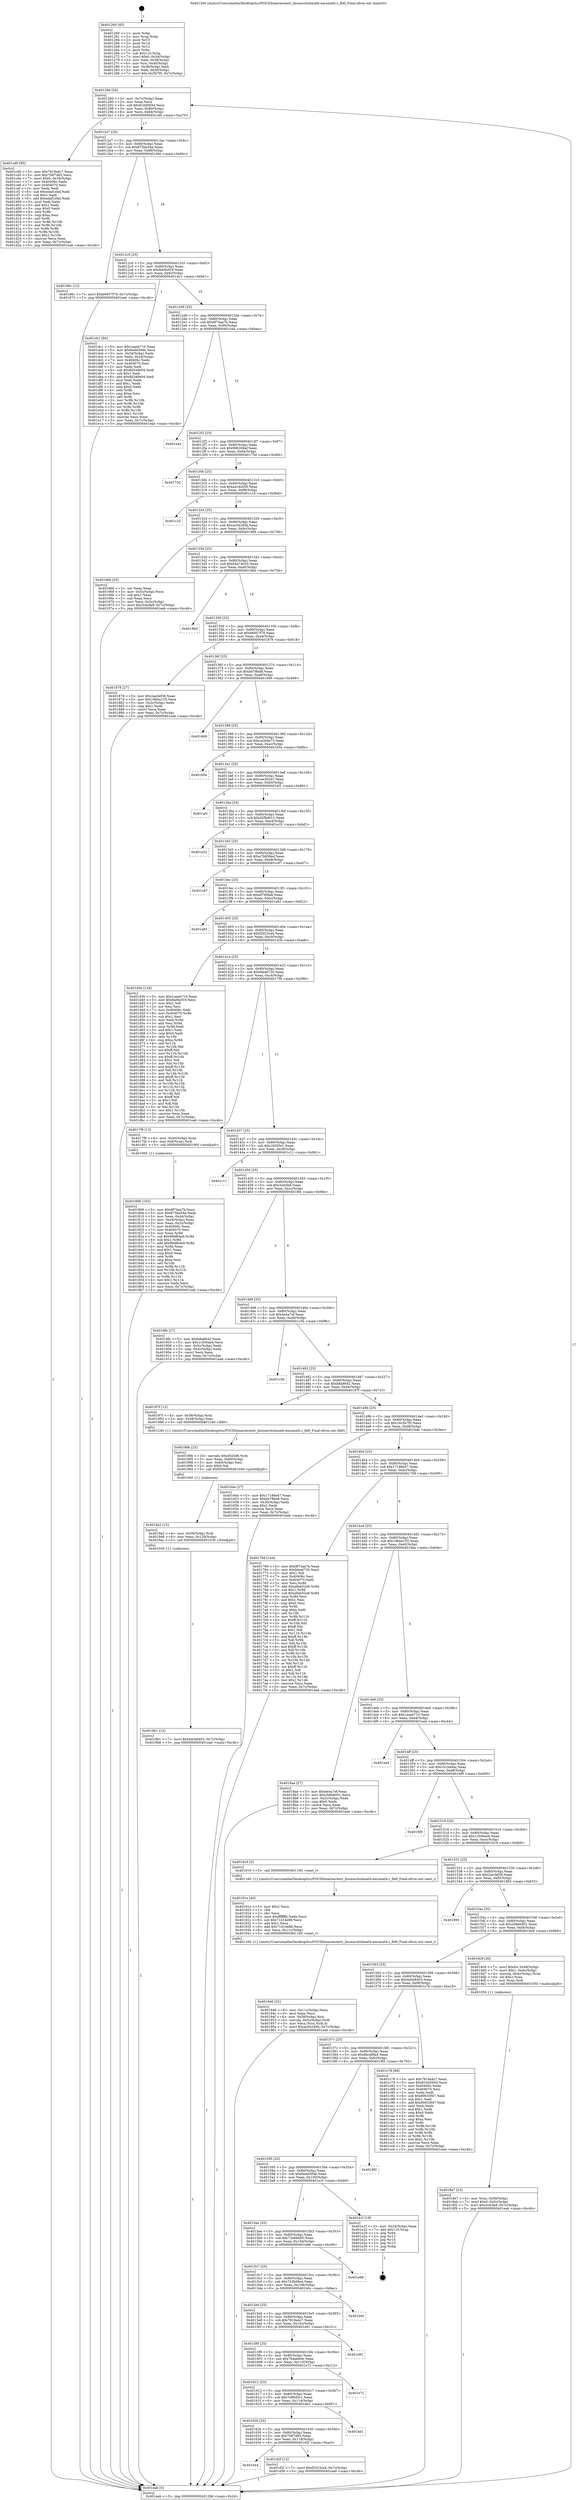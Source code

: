 digraph "0x401260" {
  label = "0x401260 (/mnt/c/Users/mathe/Desktop/tcc/POCII/binaries/extr_linuxarchshmath-emumath.c_fld0_Final-ollvm.out::main(0))"
  labelloc = "t"
  node[shape=record]

  Entry [label="",width=0.3,height=0.3,shape=circle,fillcolor=black,style=filled]
  "0x40128d" [label="{
     0x40128d [26]\l
     | [instrs]\l
     &nbsp;&nbsp;0x40128d \<+3\>: mov -0x7c(%rbp),%eax\l
     &nbsp;&nbsp;0x401290 \<+2\>: mov %eax,%ecx\l
     &nbsp;&nbsp;0x401292 \<+6\>: sub $0x816d565d,%ecx\l
     &nbsp;&nbsp;0x401298 \<+3\>: mov %eax,-0x80(%rbp)\l
     &nbsp;&nbsp;0x40129b \<+6\>: mov %ecx,-0x84(%rbp)\l
     &nbsp;&nbsp;0x4012a1 \<+6\>: je 0000000000401cd0 \<main+0xa70\>\l
  }"]
  "0x401cd0" [label="{
     0x401cd0 [95]\l
     | [instrs]\l
     &nbsp;&nbsp;0x401cd0 \<+5\>: mov $0x7819a4c7,%eax\l
     &nbsp;&nbsp;0x401cd5 \<+5\>: mov $0x7f4f7d83,%ecx\l
     &nbsp;&nbsp;0x401cda \<+7\>: movl $0x0,-0x34(%rbp)\l
     &nbsp;&nbsp;0x401ce1 \<+7\>: mov 0x40406c,%edx\l
     &nbsp;&nbsp;0x401ce8 \<+7\>: mov 0x404070,%esi\l
     &nbsp;&nbsp;0x401cef \<+2\>: mov %edx,%edi\l
     &nbsp;&nbsp;0x401cf1 \<+6\>: sub $0xedaf1d4d,%edi\l
     &nbsp;&nbsp;0x401cf7 \<+3\>: sub $0x1,%edi\l
     &nbsp;&nbsp;0x401cfa \<+6\>: add $0xedaf1d4d,%edi\l
     &nbsp;&nbsp;0x401d00 \<+3\>: imul %edi,%edx\l
     &nbsp;&nbsp;0x401d03 \<+3\>: and $0x1,%edx\l
     &nbsp;&nbsp;0x401d06 \<+3\>: cmp $0x0,%edx\l
     &nbsp;&nbsp;0x401d09 \<+4\>: sete %r8b\l
     &nbsp;&nbsp;0x401d0d \<+3\>: cmp $0xa,%esi\l
     &nbsp;&nbsp;0x401d10 \<+4\>: setl %r9b\l
     &nbsp;&nbsp;0x401d14 \<+3\>: mov %r8b,%r10b\l
     &nbsp;&nbsp;0x401d17 \<+3\>: and %r9b,%r10b\l
     &nbsp;&nbsp;0x401d1a \<+3\>: xor %r9b,%r8b\l
     &nbsp;&nbsp;0x401d1d \<+3\>: or %r8b,%r10b\l
     &nbsp;&nbsp;0x401d20 \<+4\>: test $0x1,%r10b\l
     &nbsp;&nbsp;0x401d24 \<+3\>: cmovne %ecx,%eax\l
     &nbsp;&nbsp;0x401d27 \<+3\>: mov %eax,-0x7c(%rbp)\l
     &nbsp;&nbsp;0x401d2a \<+5\>: jmp 0000000000401eab \<main+0xc4b\>\l
  }"]
  "0x4012a7" [label="{
     0x4012a7 [25]\l
     | [instrs]\l
     &nbsp;&nbsp;0x4012a7 \<+5\>: jmp 00000000004012ac \<main+0x4c\>\l
     &nbsp;&nbsp;0x4012ac \<+3\>: mov -0x80(%rbp),%eax\l
     &nbsp;&nbsp;0x4012af \<+5\>: sub $0x875be54a,%eax\l
     &nbsp;&nbsp;0x4012b4 \<+6\>: mov %eax,-0x88(%rbp)\l
     &nbsp;&nbsp;0x4012ba \<+6\>: je 000000000040186c \<main+0x60c\>\l
  }"]
  Exit [label="",width=0.3,height=0.3,shape=circle,fillcolor=black,style=filled,peripheries=2]
  "0x40186c" [label="{
     0x40186c [12]\l
     | [instrs]\l
     &nbsp;&nbsp;0x40186c \<+7\>: movl $0xb6957f79,-0x7c(%rbp)\l
     &nbsp;&nbsp;0x401873 \<+5\>: jmp 0000000000401eab \<main+0xc4b\>\l
  }"]
  "0x4012c0" [label="{
     0x4012c0 [25]\l
     | [instrs]\l
     &nbsp;&nbsp;0x4012c0 \<+5\>: jmp 00000000004012c5 \<main+0x65\>\l
     &nbsp;&nbsp;0x4012c5 \<+3\>: mov -0x80(%rbp),%eax\l
     &nbsp;&nbsp;0x4012c8 \<+5\>: sub $0x8a0bcf19,%eax\l
     &nbsp;&nbsp;0x4012cd \<+6\>: mov %eax,-0x8c(%rbp)\l
     &nbsp;&nbsp;0x4012d3 \<+6\>: je 0000000000401dc1 \<main+0xb61\>\l
  }"]
  "0x401644" [label="{
     0x401644\l
  }", style=dashed]
  "0x401dc1" [label="{
     0x401dc1 [94]\l
     | [instrs]\l
     &nbsp;&nbsp;0x401dc1 \<+5\>: mov $0x1aaeb710,%eax\l
     &nbsp;&nbsp;0x401dc6 \<+5\>: mov $0x6edd394b,%ecx\l
     &nbsp;&nbsp;0x401dcb \<+3\>: mov -0x34(%rbp),%edx\l
     &nbsp;&nbsp;0x401dce \<+3\>: mov %edx,-0x24(%rbp)\l
     &nbsp;&nbsp;0x401dd1 \<+7\>: mov 0x40406c,%edx\l
     &nbsp;&nbsp;0x401dd8 \<+7\>: mov 0x404070,%esi\l
     &nbsp;&nbsp;0x401ddf \<+2\>: mov %edx,%edi\l
     &nbsp;&nbsp;0x401de1 \<+6\>: sub $0x8d349e04,%edi\l
     &nbsp;&nbsp;0x401de7 \<+3\>: sub $0x1,%edi\l
     &nbsp;&nbsp;0x401dea \<+6\>: add $0x8d349e04,%edi\l
     &nbsp;&nbsp;0x401df0 \<+3\>: imul %edi,%edx\l
     &nbsp;&nbsp;0x401df3 \<+3\>: and $0x1,%edx\l
     &nbsp;&nbsp;0x401df6 \<+3\>: cmp $0x0,%edx\l
     &nbsp;&nbsp;0x401df9 \<+4\>: sete %r8b\l
     &nbsp;&nbsp;0x401dfd \<+3\>: cmp $0xa,%esi\l
     &nbsp;&nbsp;0x401e00 \<+4\>: setl %r9b\l
     &nbsp;&nbsp;0x401e04 \<+3\>: mov %r8b,%r10b\l
     &nbsp;&nbsp;0x401e07 \<+3\>: and %r9b,%r10b\l
     &nbsp;&nbsp;0x401e0a \<+3\>: xor %r9b,%r8b\l
     &nbsp;&nbsp;0x401e0d \<+3\>: or %r8b,%r10b\l
     &nbsp;&nbsp;0x401e10 \<+4\>: test $0x1,%r10b\l
     &nbsp;&nbsp;0x401e14 \<+3\>: cmovne %ecx,%eax\l
     &nbsp;&nbsp;0x401e17 \<+3\>: mov %eax,-0x7c(%rbp)\l
     &nbsp;&nbsp;0x401e1a \<+5\>: jmp 0000000000401eab \<main+0xc4b\>\l
  }"]
  "0x4012d9" [label="{
     0x4012d9 [25]\l
     | [instrs]\l
     &nbsp;&nbsp;0x4012d9 \<+5\>: jmp 00000000004012de \<main+0x7e\>\l
     &nbsp;&nbsp;0x4012de \<+3\>: mov -0x80(%rbp),%eax\l
     &nbsp;&nbsp;0x4012e1 \<+5\>: sub $0x8f74aa7b,%eax\l
     &nbsp;&nbsp;0x4012e6 \<+6\>: mov %eax,-0x90(%rbp)\l
     &nbsp;&nbsp;0x4012ec \<+6\>: je 0000000000401e4a \<main+0xbea\>\l
  }"]
  "0x401d2f" [label="{
     0x401d2f [12]\l
     | [instrs]\l
     &nbsp;&nbsp;0x401d2f \<+7\>: movl $0xf2023ca4,-0x7c(%rbp)\l
     &nbsp;&nbsp;0x401d36 \<+5\>: jmp 0000000000401eab \<main+0xc4b\>\l
  }"]
  "0x401e4a" [label="{
     0x401e4a\l
  }", style=dashed]
  "0x4012f2" [label="{
     0x4012f2 [25]\l
     | [instrs]\l
     &nbsp;&nbsp;0x4012f2 \<+5\>: jmp 00000000004012f7 \<main+0x97\>\l
     &nbsp;&nbsp;0x4012f7 \<+3\>: mov -0x80(%rbp),%eax\l
     &nbsp;&nbsp;0x4012fa \<+5\>: sub $0x996268af,%eax\l
     &nbsp;&nbsp;0x4012ff \<+6\>: mov %eax,-0x94(%rbp)\l
     &nbsp;&nbsp;0x401305 \<+6\>: je 000000000040175d \<main+0x4fd\>\l
  }"]
  "0x40162b" [label="{
     0x40162b [25]\l
     | [instrs]\l
     &nbsp;&nbsp;0x40162b \<+5\>: jmp 0000000000401630 \<main+0x3d0\>\l
     &nbsp;&nbsp;0x401630 \<+3\>: mov -0x80(%rbp),%eax\l
     &nbsp;&nbsp;0x401633 \<+5\>: sub $0x7f4f7d83,%eax\l
     &nbsp;&nbsp;0x401638 \<+6\>: mov %eax,-0x118(%rbp)\l
     &nbsp;&nbsp;0x40163e \<+6\>: je 0000000000401d2f \<main+0xacf\>\l
  }"]
  "0x40175d" [label="{
     0x40175d\l
  }", style=dashed]
  "0x40130b" [label="{
     0x40130b [25]\l
     | [instrs]\l
     &nbsp;&nbsp;0x40130b \<+5\>: jmp 0000000000401310 \<main+0xb0\>\l
     &nbsp;&nbsp;0x401310 \<+3\>: mov -0x80(%rbp),%eax\l
     &nbsp;&nbsp;0x401313 \<+5\>: sub $0xa2c4cb58,%eax\l
     &nbsp;&nbsp;0x401318 \<+6\>: mov %eax,-0x98(%rbp)\l
     &nbsp;&nbsp;0x40131e \<+6\>: je 0000000000401c1d \<main+0x9bd\>\l
  }"]
  "0x401bb1" [label="{
     0x401bb1\l
  }", style=dashed]
  "0x401c1d" [label="{
     0x401c1d\l
  }", style=dashed]
  "0x401324" [label="{
     0x401324 [25]\l
     | [instrs]\l
     &nbsp;&nbsp;0x401324 \<+5\>: jmp 0000000000401329 \<main+0xc9\>\l
     &nbsp;&nbsp;0x401329 \<+3\>: mov -0x80(%rbp),%eax\l
     &nbsp;&nbsp;0x40132c \<+5\>: sub $0xac04240b,%eax\l
     &nbsp;&nbsp;0x401331 \<+6\>: mov %eax,-0x9c(%rbp)\l
     &nbsp;&nbsp;0x401337 \<+6\>: je 0000000000401966 \<main+0x706\>\l
  }"]
  "0x401612" [label="{
     0x401612 [25]\l
     | [instrs]\l
     &nbsp;&nbsp;0x401612 \<+5\>: jmp 0000000000401617 \<main+0x3b7\>\l
     &nbsp;&nbsp;0x401617 \<+3\>: mov -0x80(%rbp),%eax\l
     &nbsp;&nbsp;0x40161a \<+5\>: sub $0x7e96d5c1,%eax\l
     &nbsp;&nbsp;0x40161f \<+6\>: mov %eax,-0x114(%rbp)\l
     &nbsp;&nbsp;0x401625 \<+6\>: je 0000000000401bb1 \<main+0x951\>\l
  }"]
  "0x401966" [label="{
     0x401966 [25]\l
     | [instrs]\l
     &nbsp;&nbsp;0x401966 \<+2\>: xor %eax,%eax\l
     &nbsp;&nbsp;0x401968 \<+3\>: mov -0x5c(%rbp),%ecx\l
     &nbsp;&nbsp;0x40196b \<+3\>: sub $0x1,%eax\l
     &nbsp;&nbsp;0x40196e \<+2\>: sub %eax,%ecx\l
     &nbsp;&nbsp;0x401970 \<+3\>: mov %ecx,-0x5c(%rbp)\l
     &nbsp;&nbsp;0x401973 \<+7\>: movl $0x3cdcfa9,-0x7c(%rbp)\l
     &nbsp;&nbsp;0x40197a \<+5\>: jmp 0000000000401eab \<main+0xc4b\>\l
  }"]
  "0x40133d" [label="{
     0x40133d [25]\l
     | [instrs]\l
     &nbsp;&nbsp;0x40133d \<+5\>: jmp 0000000000401342 \<main+0xe2\>\l
     &nbsp;&nbsp;0x401342 \<+3\>: mov -0x80(%rbp),%eax\l
     &nbsp;&nbsp;0x401345 \<+5\>: sub $0xb4a74020,%eax\l
     &nbsp;&nbsp;0x40134a \<+6\>: mov %eax,-0xa0(%rbp)\l
     &nbsp;&nbsp;0x401350 \<+6\>: je 00000000004019bd \<main+0x75d\>\l
  }"]
  "0x401e72" [label="{
     0x401e72\l
  }", style=dashed]
  "0x4019bd" [label="{
     0x4019bd\l
  }", style=dashed]
  "0x401356" [label="{
     0x401356 [25]\l
     | [instrs]\l
     &nbsp;&nbsp;0x401356 \<+5\>: jmp 000000000040135b \<main+0xfb\>\l
     &nbsp;&nbsp;0x40135b \<+3\>: mov -0x80(%rbp),%eax\l
     &nbsp;&nbsp;0x40135e \<+5\>: sub $0xb6957f79,%eax\l
     &nbsp;&nbsp;0x401363 \<+6\>: mov %eax,-0xa4(%rbp)\l
     &nbsp;&nbsp;0x401369 \<+6\>: je 0000000000401878 \<main+0x618\>\l
  }"]
  "0x4015f9" [label="{
     0x4015f9 [25]\l
     | [instrs]\l
     &nbsp;&nbsp;0x4015f9 \<+5\>: jmp 00000000004015fe \<main+0x39e\>\l
     &nbsp;&nbsp;0x4015fe \<+3\>: mov -0x80(%rbp),%eax\l
     &nbsp;&nbsp;0x401601 \<+5\>: sub $0x7b4abb6e,%eax\l
     &nbsp;&nbsp;0x401606 \<+6\>: mov %eax,-0x110(%rbp)\l
     &nbsp;&nbsp;0x40160c \<+6\>: je 0000000000401e72 \<main+0xc12\>\l
  }"]
  "0x401878" [label="{
     0x401878 [27]\l
     | [instrs]\l
     &nbsp;&nbsp;0x401878 \<+5\>: mov $0x2ae3ef38,%eax\l
     &nbsp;&nbsp;0x40187d \<+5\>: mov $0x19bba155,%ecx\l
     &nbsp;&nbsp;0x401882 \<+3\>: mov -0x2c(%rbp),%edx\l
     &nbsp;&nbsp;0x401885 \<+3\>: cmp $0x1,%edx\l
     &nbsp;&nbsp;0x401888 \<+3\>: cmovl %ecx,%eax\l
     &nbsp;&nbsp;0x40188b \<+3\>: mov %eax,-0x7c(%rbp)\l
     &nbsp;&nbsp;0x40188e \<+5\>: jmp 0000000000401eab \<main+0xc4b\>\l
  }"]
  "0x40136f" [label="{
     0x40136f [25]\l
     | [instrs]\l
     &nbsp;&nbsp;0x40136f \<+5\>: jmp 0000000000401374 \<main+0x114\>\l
     &nbsp;&nbsp;0x401374 \<+3\>: mov -0x80(%rbp),%eax\l
     &nbsp;&nbsp;0x401377 \<+5\>: sub $0xbb7ffa48,%eax\l
     &nbsp;&nbsp;0x40137c \<+6\>: mov %eax,-0xa8(%rbp)\l
     &nbsp;&nbsp;0x401382 \<+6\>: je 0000000000401669 \<main+0x409\>\l
  }"]
  "0x401e91" [label="{
     0x401e91\l
  }", style=dashed]
  "0x401669" [label="{
     0x401669\l
  }", style=dashed]
  "0x401388" [label="{
     0x401388 [25]\l
     | [instrs]\l
     &nbsp;&nbsp;0x401388 \<+5\>: jmp 000000000040138d \<main+0x12d\>\l
     &nbsp;&nbsp;0x40138d \<+3\>: mov -0x80(%rbp),%eax\l
     &nbsp;&nbsp;0x401390 \<+5\>: sub $0xca2b4e73,%eax\l
     &nbsp;&nbsp;0x401395 \<+6\>: mov %eax,-0xac(%rbp)\l
     &nbsp;&nbsp;0x40139b \<+6\>: je 0000000000401b5e \<main+0x8fe\>\l
  }"]
  "0x4015e0" [label="{
     0x4015e0 [25]\l
     | [instrs]\l
     &nbsp;&nbsp;0x4015e0 \<+5\>: jmp 00000000004015e5 \<main+0x385\>\l
     &nbsp;&nbsp;0x4015e5 \<+3\>: mov -0x80(%rbp),%eax\l
     &nbsp;&nbsp;0x4015e8 \<+5\>: sub $0x7819a4c7,%eax\l
     &nbsp;&nbsp;0x4015ed \<+6\>: mov %eax,-0x10c(%rbp)\l
     &nbsp;&nbsp;0x4015f3 \<+6\>: je 0000000000401e91 \<main+0xc31\>\l
  }"]
  "0x401b5e" [label="{
     0x401b5e\l
  }", style=dashed]
  "0x4013a1" [label="{
     0x4013a1 [25]\l
     | [instrs]\l
     &nbsp;&nbsp;0x4013a1 \<+5\>: jmp 00000000004013a6 \<main+0x146\>\l
     &nbsp;&nbsp;0x4013a6 \<+3\>: mov -0x80(%rbp),%eax\l
     &nbsp;&nbsp;0x4013a9 \<+5\>: sub $0xcae262e1,%eax\l
     &nbsp;&nbsp;0x4013ae \<+6\>: mov %eax,-0xb0(%rbp)\l
     &nbsp;&nbsp;0x4013b4 \<+6\>: je 0000000000401af1 \<main+0x891\>\l
  }"]
  "0x401b0c" [label="{
     0x401b0c\l
  }", style=dashed]
  "0x401af1" [label="{
     0x401af1\l
  }", style=dashed]
  "0x4013ba" [label="{
     0x4013ba [25]\l
     | [instrs]\l
     &nbsp;&nbsp;0x4013ba \<+5\>: jmp 00000000004013bf \<main+0x15f\>\l
     &nbsp;&nbsp;0x4013bf \<+3\>: mov -0x80(%rbp),%eax\l
     &nbsp;&nbsp;0x4013c2 \<+5\>: sub $0xd2f8d612,%eax\l
     &nbsp;&nbsp;0x4013c7 \<+6\>: mov %eax,-0xb4(%rbp)\l
     &nbsp;&nbsp;0x4013cd \<+6\>: je 0000000000401e32 \<main+0xbd2\>\l
  }"]
  "0x4015c7" [label="{
     0x4015c7 [25]\l
     | [instrs]\l
     &nbsp;&nbsp;0x4015c7 \<+5\>: jmp 00000000004015cc \<main+0x36c\>\l
     &nbsp;&nbsp;0x4015cc \<+3\>: mov -0x80(%rbp),%eax\l
     &nbsp;&nbsp;0x4015cf \<+5\>: sub $0x743b08e4,%eax\l
     &nbsp;&nbsp;0x4015d4 \<+6\>: mov %eax,-0x108(%rbp)\l
     &nbsp;&nbsp;0x4015da \<+6\>: je 0000000000401b0c \<main+0x8ac\>\l
  }"]
  "0x401e32" [label="{
     0x401e32\l
  }", style=dashed]
  "0x4013d3" [label="{
     0x4013d3 [25]\l
     | [instrs]\l
     &nbsp;&nbsp;0x4013d3 \<+5\>: jmp 00000000004013d8 \<main+0x178\>\l
     &nbsp;&nbsp;0x4013d8 \<+3\>: mov -0x80(%rbp),%eax\l
     &nbsp;&nbsp;0x4013db \<+5\>: sub $0xe7b858ed,%eax\l
     &nbsp;&nbsp;0x4013e0 \<+6\>: mov %eax,-0xb8(%rbp)\l
     &nbsp;&nbsp;0x4013e6 \<+6\>: je 0000000000401c67 \<main+0xa07\>\l
  }"]
  "0x401e66" [label="{
     0x401e66\l
  }", style=dashed]
  "0x401c67" [label="{
     0x401c67\l
  }", style=dashed]
  "0x4013ec" [label="{
     0x4013ec [25]\l
     | [instrs]\l
     &nbsp;&nbsp;0x4013ec \<+5\>: jmp 00000000004013f1 \<main+0x191\>\l
     &nbsp;&nbsp;0x4013f1 \<+3\>: mov -0x80(%rbp),%eax\l
     &nbsp;&nbsp;0x4013f4 \<+5\>: sub $0xef789fa8,%eax\l
     &nbsp;&nbsp;0x4013f9 \<+6\>: mov %eax,-0xbc(%rbp)\l
     &nbsp;&nbsp;0x4013ff \<+6\>: je 0000000000401a82 \<main+0x822\>\l
  }"]
  "0x4015ae" [label="{
     0x4015ae [25]\l
     | [instrs]\l
     &nbsp;&nbsp;0x4015ae \<+5\>: jmp 00000000004015b3 \<main+0x353\>\l
     &nbsp;&nbsp;0x4015b3 \<+3\>: mov -0x80(%rbp),%eax\l
     &nbsp;&nbsp;0x4015b6 \<+5\>: sub $0x72e68495,%eax\l
     &nbsp;&nbsp;0x4015bb \<+6\>: mov %eax,-0x104(%rbp)\l
     &nbsp;&nbsp;0x4015c1 \<+6\>: je 0000000000401e66 \<main+0xc06\>\l
  }"]
  "0x401a82" [label="{
     0x401a82\l
  }", style=dashed]
  "0x401405" [label="{
     0x401405 [25]\l
     | [instrs]\l
     &nbsp;&nbsp;0x401405 \<+5\>: jmp 000000000040140a \<main+0x1aa\>\l
     &nbsp;&nbsp;0x40140a \<+3\>: mov -0x80(%rbp),%eax\l
     &nbsp;&nbsp;0x40140d \<+5\>: sub $0xf2023ca4,%eax\l
     &nbsp;&nbsp;0x401412 \<+6\>: mov %eax,-0xc0(%rbp)\l
     &nbsp;&nbsp;0x401418 \<+6\>: je 0000000000401d3b \<main+0xadb\>\l
  }"]
  "0x401e1f" [label="{
     0x401e1f [19]\l
     | [instrs]\l
     &nbsp;&nbsp;0x401e1f \<+3\>: mov -0x24(%rbp),%eax\l
     &nbsp;&nbsp;0x401e22 \<+7\>: add $0x110,%rsp\l
     &nbsp;&nbsp;0x401e29 \<+1\>: pop %rbx\l
     &nbsp;&nbsp;0x401e2a \<+2\>: pop %r12\l
     &nbsp;&nbsp;0x401e2c \<+2\>: pop %r14\l
     &nbsp;&nbsp;0x401e2e \<+2\>: pop %r15\l
     &nbsp;&nbsp;0x401e30 \<+1\>: pop %rbp\l
     &nbsp;&nbsp;0x401e31 \<+1\>: ret\l
  }"]
  "0x401d3b" [label="{
     0x401d3b [134]\l
     | [instrs]\l
     &nbsp;&nbsp;0x401d3b \<+5\>: mov $0x1aaeb710,%eax\l
     &nbsp;&nbsp;0x401d40 \<+5\>: mov $0x8a0bcf19,%ecx\l
     &nbsp;&nbsp;0x401d45 \<+2\>: mov $0x1,%dl\l
     &nbsp;&nbsp;0x401d47 \<+2\>: xor %esi,%esi\l
     &nbsp;&nbsp;0x401d49 \<+7\>: mov 0x40406c,%edi\l
     &nbsp;&nbsp;0x401d50 \<+8\>: mov 0x404070,%r8d\l
     &nbsp;&nbsp;0x401d58 \<+3\>: sub $0x1,%esi\l
     &nbsp;&nbsp;0x401d5b \<+3\>: mov %edi,%r9d\l
     &nbsp;&nbsp;0x401d5e \<+3\>: add %esi,%r9d\l
     &nbsp;&nbsp;0x401d61 \<+4\>: imul %r9d,%edi\l
     &nbsp;&nbsp;0x401d65 \<+3\>: and $0x1,%edi\l
     &nbsp;&nbsp;0x401d68 \<+3\>: cmp $0x0,%edi\l
     &nbsp;&nbsp;0x401d6b \<+4\>: sete %r10b\l
     &nbsp;&nbsp;0x401d6f \<+4\>: cmp $0xa,%r8d\l
     &nbsp;&nbsp;0x401d73 \<+4\>: setl %r11b\l
     &nbsp;&nbsp;0x401d77 \<+3\>: mov %r10b,%bl\l
     &nbsp;&nbsp;0x401d7a \<+3\>: xor $0xff,%bl\l
     &nbsp;&nbsp;0x401d7d \<+3\>: mov %r11b,%r14b\l
     &nbsp;&nbsp;0x401d80 \<+4\>: xor $0xff,%r14b\l
     &nbsp;&nbsp;0x401d84 \<+3\>: xor $0x1,%dl\l
     &nbsp;&nbsp;0x401d87 \<+3\>: mov %bl,%r15b\l
     &nbsp;&nbsp;0x401d8a \<+4\>: and $0xff,%r15b\l
     &nbsp;&nbsp;0x401d8e \<+3\>: and %dl,%r10b\l
     &nbsp;&nbsp;0x401d91 \<+3\>: mov %r14b,%r12b\l
     &nbsp;&nbsp;0x401d94 \<+4\>: and $0xff,%r12b\l
     &nbsp;&nbsp;0x401d98 \<+3\>: and %dl,%r11b\l
     &nbsp;&nbsp;0x401d9b \<+3\>: or %r10b,%r15b\l
     &nbsp;&nbsp;0x401d9e \<+3\>: or %r11b,%r12b\l
     &nbsp;&nbsp;0x401da1 \<+3\>: xor %r12b,%r15b\l
     &nbsp;&nbsp;0x401da4 \<+3\>: or %r14b,%bl\l
     &nbsp;&nbsp;0x401da7 \<+3\>: xor $0xff,%bl\l
     &nbsp;&nbsp;0x401daa \<+3\>: or $0x1,%dl\l
     &nbsp;&nbsp;0x401dad \<+2\>: and %dl,%bl\l
     &nbsp;&nbsp;0x401daf \<+3\>: or %bl,%r15b\l
     &nbsp;&nbsp;0x401db2 \<+4\>: test $0x1,%r15b\l
     &nbsp;&nbsp;0x401db6 \<+3\>: cmovne %ecx,%eax\l
     &nbsp;&nbsp;0x401db9 \<+3\>: mov %eax,-0x7c(%rbp)\l
     &nbsp;&nbsp;0x401dbc \<+5\>: jmp 0000000000401eab \<main+0xc4b\>\l
  }"]
  "0x40141e" [label="{
     0x40141e [25]\l
     | [instrs]\l
     &nbsp;&nbsp;0x40141e \<+5\>: jmp 0000000000401423 \<main+0x1c3\>\l
     &nbsp;&nbsp;0x401423 \<+3\>: mov -0x80(%rbp),%eax\l
     &nbsp;&nbsp;0x401426 \<+5\>: sub $0xfdea6720,%eax\l
     &nbsp;&nbsp;0x40142b \<+6\>: mov %eax,-0xc4(%rbp)\l
     &nbsp;&nbsp;0x401431 \<+6\>: je 00000000004017f9 \<main+0x599\>\l
  }"]
  "0x401595" [label="{
     0x401595 [25]\l
     | [instrs]\l
     &nbsp;&nbsp;0x401595 \<+5\>: jmp 000000000040159a \<main+0x33a\>\l
     &nbsp;&nbsp;0x40159a \<+3\>: mov -0x80(%rbp),%eax\l
     &nbsp;&nbsp;0x40159d \<+5\>: sub $0x6edd394b,%eax\l
     &nbsp;&nbsp;0x4015a2 \<+6\>: mov %eax,-0x100(%rbp)\l
     &nbsp;&nbsp;0x4015a8 \<+6\>: je 0000000000401e1f \<main+0xbbf\>\l
  }"]
  "0x4017f9" [label="{
     0x4017f9 [13]\l
     | [instrs]\l
     &nbsp;&nbsp;0x4017f9 \<+4\>: mov -0x40(%rbp),%rax\l
     &nbsp;&nbsp;0x4017fd \<+4\>: mov 0x8(%rax),%rdi\l
     &nbsp;&nbsp;0x401801 \<+5\>: call 0000000000401060 \<atoi@plt\>\l
     | [calls]\l
     &nbsp;&nbsp;0x401060 \{1\} (unknown)\l
  }"]
  "0x401437" [label="{
     0x401437 [25]\l
     | [instrs]\l
     &nbsp;&nbsp;0x401437 \<+5\>: jmp 000000000040143c \<main+0x1dc\>\l
     &nbsp;&nbsp;0x40143c \<+3\>: mov -0x80(%rbp),%eax\l
     &nbsp;&nbsp;0x40143f \<+5\>: sub $0x19205e1,%eax\l
     &nbsp;&nbsp;0x401444 \<+6\>: mov %eax,-0xc8(%rbp)\l
     &nbsp;&nbsp;0x40144a \<+6\>: je 0000000000401c11 \<main+0x9b1\>\l
  }"]
  "0x4019f2" [label="{
     0x4019f2\l
  }", style=dashed]
  "0x401c11" [label="{
     0x401c11\l
  }", style=dashed]
  "0x401450" [label="{
     0x401450 [25]\l
     | [instrs]\l
     &nbsp;&nbsp;0x401450 \<+5\>: jmp 0000000000401455 \<main+0x1f5\>\l
     &nbsp;&nbsp;0x401455 \<+3\>: mov -0x80(%rbp),%eax\l
     &nbsp;&nbsp;0x401458 \<+5\>: sub $0x3cdcfa9,%eax\l
     &nbsp;&nbsp;0x40145d \<+6\>: mov %eax,-0xcc(%rbp)\l
     &nbsp;&nbsp;0x401463 \<+6\>: je 00000000004018fe \<main+0x69e\>\l
  }"]
  "0x40157c" [label="{
     0x40157c [25]\l
     | [instrs]\l
     &nbsp;&nbsp;0x40157c \<+5\>: jmp 0000000000401581 \<main+0x321\>\l
     &nbsp;&nbsp;0x401581 \<+3\>: mov -0x80(%rbp),%eax\l
     &nbsp;&nbsp;0x401584 \<+5\>: sub $0x6bcbf9a4,%eax\l
     &nbsp;&nbsp;0x401589 \<+6\>: mov %eax,-0xfc(%rbp)\l
     &nbsp;&nbsp;0x40158f \<+6\>: je 00000000004019f2 \<main+0x792\>\l
  }"]
  "0x4018fe" [label="{
     0x4018fe [27]\l
     | [instrs]\l
     &nbsp;&nbsp;0x4018fe \<+5\>: mov $0xb8a8642,%eax\l
     &nbsp;&nbsp;0x401903 \<+5\>: mov $0x1c500ae4,%ecx\l
     &nbsp;&nbsp;0x401908 \<+3\>: mov -0x5c(%rbp),%edx\l
     &nbsp;&nbsp;0x40190b \<+3\>: cmp -0x4c(%rbp),%edx\l
     &nbsp;&nbsp;0x40190e \<+3\>: cmovl %ecx,%eax\l
     &nbsp;&nbsp;0x401911 \<+3\>: mov %eax,-0x7c(%rbp)\l
     &nbsp;&nbsp;0x401914 \<+5\>: jmp 0000000000401eab \<main+0xc4b\>\l
  }"]
  "0x401469" [label="{
     0x401469 [25]\l
     | [instrs]\l
     &nbsp;&nbsp;0x401469 \<+5\>: jmp 000000000040146e \<main+0x20e\>\l
     &nbsp;&nbsp;0x40146e \<+3\>: mov -0x80(%rbp),%eax\l
     &nbsp;&nbsp;0x401471 \<+5\>: sub $0x4e4a7ef,%eax\l
     &nbsp;&nbsp;0x401476 \<+6\>: mov %eax,-0xd0(%rbp)\l
     &nbsp;&nbsp;0x40147c \<+6\>: je 0000000000401c5b \<main+0x9fb\>\l
  }"]
  "0x401c78" [label="{
     0x401c78 [88]\l
     | [instrs]\l
     &nbsp;&nbsp;0x401c78 \<+5\>: mov $0x7819a4c7,%eax\l
     &nbsp;&nbsp;0x401c7d \<+5\>: mov $0x816d565d,%ecx\l
     &nbsp;&nbsp;0x401c82 \<+7\>: mov 0x40406c,%edx\l
     &nbsp;&nbsp;0x401c89 \<+7\>: mov 0x404070,%esi\l
     &nbsp;&nbsp;0x401c90 \<+2\>: mov %edx,%edi\l
     &nbsp;&nbsp;0x401c92 \<+6\>: sub $0x80633f47,%edi\l
     &nbsp;&nbsp;0x401c98 \<+3\>: sub $0x1,%edi\l
     &nbsp;&nbsp;0x401c9b \<+6\>: add $0x80633f47,%edi\l
     &nbsp;&nbsp;0x401ca1 \<+3\>: imul %edi,%edx\l
     &nbsp;&nbsp;0x401ca4 \<+3\>: and $0x1,%edx\l
     &nbsp;&nbsp;0x401ca7 \<+3\>: cmp $0x0,%edx\l
     &nbsp;&nbsp;0x401caa \<+4\>: sete %r8b\l
     &nbsp;&nbsp;0x401cae \<+3\>: cmp $0xa,%esi\l
     &nbsp;&nbsp;0x401cb1 \<+4\>: setl %r9b\l
     &nbsp;&nbsp;0x401cb5 \<+3\>: mov %r8b,%r10b\l
     &nbsp;&nbsp;0x401cb8 \<+3\>: and %r9b,%r10b\l
     &nbsp;&nbsp;0x401cbb \<+3\>: xor %r9b,%r8b\l
     &nbsp;&nbsp;0x401cbe \<+3\>: or %r8b,%r10b\l
     &nbsp;&nbsp;0x401cc1 \<+4\>: test $0x1,%r10b\l
     &nbsp;&nbsp;0x401cc5 \<+3\>: cmovne %ecx,%eax\l
     &nbsp;&nbsp;0x401cc8 \<+3\>: mov %eax,-0x7c(%rbp)\l
     &nbsp;&nbsp;0x401ccb \<+5\>: jmp 0000000000401eab \<main+0xc4b\>\l
  }"]
  "0x401c5b" [label="{
     0x401c5b\l
  }", style=dashed]
  "0x401482" [label="{
     0x401482 [25]\l
     | [instrs]\l
     &nbsp;&nbsp;0x401482 \<+5\>: jmp 0000000000401487 \<main+0x227\>\l
     &nbsp;&nbsp;0x401487 \<+3\>: mov -0x80(%rbp),%eax\l
     &nbsp;&nbsp;0x40148a \<+5\>: sub $0xb8a8642,%eax\l
     &nbsp;&nbsp;0x40148f \<+6\>: mov %eax,-0xd4(%rbp)\l
     &nbsp;&nbsp;0x401495 \<+6\>: je 000000000040197f \<main+0x71f\>\l
  }"]
  "0x4019b1" [label="{
     0x4019b1 [12]\l
     | [instrs]\l
     &nbsp;&nbsp;0x4019b1 \<+7\>: movl $0x4dcb8403,-0x7c(%rbp)\l
     &nbsp;&nbsp;0x4019b8 \<+5\>: jmp 0000000000401eab \<main+0xc4b\>\l
  }"]
  "0x40197f" [label="{
     0x40197f [12]\l
     | [instrs]\l
     &nbsp;&nbsp;0x40197f \<+4\>: mov -0x58(%rbp),%rdi\l
     &nbsp;&nbsp;0x401983 \<+3\>: mov -0x48(%rbp),%esi\l
     &nbsp;&nbsp;0x401986 \<+5\>: call 0000000000401240 \<fld0\>\l
     | [calls]\l
     &nbsp;&nbsp;0x401240 \{1\} (/mnt/c/Users/mathe/Desktop/tcc/POCII/binaries/extr_linuxarchshmath-emumath.c_fld0_Final-ollvm.out::fld0)\l
  }"]
  "0x40149b" [label="{
     0x40149b [25]\l
     | [instrs]\l
     &nbsp;&nbsp;0x40149b \<+5\>: jmp 00000000004014a0 \<main+0x240\>\l
     &nbsp;&nbsp;0x4014a0 \<+3\>: mov -0x80(%rbp),%eax\l
     &nbsp;&nbsp;0x4014a3 \<+5\>: sub $0x16c5b7f5,%eax\l
     &nbsp;&nbsp;0x4014a8 \<+6\>: mov %eax,-0xd8(%rbp)\l
     &nbsp;&nbsp;0x4014ae \<+6\>: je 000000000040164e \<main+0x3ee\>\l
  }"]
  "0x4019a2" [label="{
     0x4019a2 [15]\l
     | [instrs]\l
     &nbsp;&nbsp;0x4019a2 \<+4\>: mov -0x58(%rbp),%rdi\l
     &nbsp;&nbsp;0x4019a6 \<+6\>: mov %eax,-0x120(%rbp)\l
     &nbsp;&nbsp;0x4019ac \<+5\>: call 0000000000401030 \<free@plt\>\l
     | [calls]\l
     &nbsp;&nbsp;0x401030 \{1\} (unknown)\l
  }"]
  "0x40164e" [label="{
     0x40164e [27]\l
     | [instrs]\l
     &nbsp;&nbsp;0x40164e \<+5\>: mov $0x17186e47,%eax\l
     &nbsp;&nbsp;0x401653 \<+5\>: mov $0xbb7ffa48,%ecx\l
     &nbsp;&nbsp;0x401658 \<+3\>: mov -0x30(%rbp),%edx\l
     &nbsp;&nbsp;0x40165b \<+3\>: cmp $0x2,%edx\l
     &nbsp;&nbsp;0x40165e \<+3\>: cmovne %ecx,%eax\l
     &nbsp;&nbsp;0x401661 \<+3\>: mov %eax,-0x7c(%rbp)\l
     &nbsp;&nbsp;0x401664 \<+5\>: jmp 0000000000401eab \<main+0xc4b\>\l
  }"]
  "0x4014b4" [label="{
     0x4014b4 [25]\l
     | [instrs]\l
     &nbsp;&nbsp;0x4014b4 \<+5\>: jmp 00000000004014b9 \<main+0x259\>\l
     &nbsp;&nbsp;0x4014b9 \<+3\>: mov -0x80(%rbp),%eax\l
     &nbsp;&nbsp;0x4014bc \<+5\>: sub $0x17186e47,%eax\l
     &nbsp;&nbsp;0x4014c1 \<+6\>: mov %eax,-0xdc(%rbp)\l
     &nbsp;&nbsp;0x4014c7 \<+6\>: je 0000000000401769 \<main+0x509\>\l
  }"]
  "0x401eab" [label="{
     0x401eab [5]\l
     | [instrs]\l
     &nbsp;&nbsp;0x401eab \<+5\>: jmp 000000000040128d \<main+0x2d\>\l
  }"]
  "0x401260" [label="{
     0x401260 [45]\l
     | [instrs]\l
     &nbsp;&nbsp;0x401260 \<+1\>: push %rbp\l
     &nbsp;&nbsp;0x401261 \<+3\>: mov %rsp,%rbp\l
     &nbsp;&nbsp;0x401264 \<+2\>: push %r15\l
     &nbsp;&nbsp;0x401266 \<+2\>: push %r14\l
     &nbsp;&nbsp;0x401268 \<+2\>: push %r12\l
     &nbsp;&nbsp;0x40126a \<+1\>: push %rbx\l
     &nbsp;&nbsp;0x40126b \<+7\>: sub $0x110,%rsp\l
     &nbsp;&nbsp;0x401272 \<+7\>: movl $0x0,-0x34(%rbp)\l
     &nbsp;&nbsp;0x401279 \<+3\>: mov %edi,-0x38(%rbp)\l
     &nbsp;&nbsp;0x40127c \<+4\>: mov %rsi,-0x40(%rbp)\l
     &nbsp;&nbsp;0x401280 \<+3\>: mov -0x38(%rbp),%edi\l
     &nbsp;&nbsp;0x401283 \<+3\>: mov %edi,-0x30(%rbp)\l
     &nbsp;&nbsp;0x401286 \<+7\>: movl $0x16c5b7f5,-0x7c(%rbp)\l
  }"]
  "0x40198b" [label="{
     0x40198b [23]\l
     | [instrs]\l
     &nbsp;&nbsp;0x40198b \<+10\>: movabs $0x4020d6,%rdi\l
     &nbsp;&nbsp;0x401995 \<+3\>: mov %eax,-0x60(%rbp)\l
     &nbsp;&nbsp;0x401998 \<+3\>: mov -0x60(%rbp),%esi\l
     &nbsp;&nbsp;0x40199b \<+2\>: mov $0x0,%al\l
     &nbsp;&nbsp;0x40199d \<+5\>: call 0000000000401040 \<printf@plt\>\l
     | [calls]\l
     &nbsp;&nbsp;0x401040 \{1\} (unknown)\l
  }"]
  "0x401769" [label="{
     0x401769 [144]\l
     | [instrs]\l
     &nbsp;&nbsp;0x401769 \<+5\>: mov $0x8f74aa7b,%eax\l
     &nbsp;&nbsp;0x40176e \<+5\>: mov $0xfdea6720,%ecx\l
     &nbsp;&nbsp;0x401773 \<+2\>: mov $0x1,%dl\l
     &nbsp;&nbsp;0x401775 \<+7\>: mov 0x40406c,%esi\l
     &nbsp;&nbsp;0x40177c \<+7\>: mov 0x404070,%edi\l
     &nbsp;&nbsp;0x401783 \<+3\>: mov %esi,%r8d\l
     &nbsp;&nbsp;0x401786 \<+7\>: add $0xa9ab52a9,%r8d\l
     &nbsp;&nbsp;0x40178d \<+4\>: sub $0x1,%r8d\l
     &nbsp;&nbsp;0x401791 \<+7\>: sub $0xa9ab52a9,%r8d\l
     &nbsp;&nbsp;0x401798 \<+4\>: imul %r8d,%esi\l
     &nbsp;&nbsp;0x40179c \<+3\>: and $0x1,%esi\l
     &nbsp;&nbsp;0x40179f \<+3\>: cmp $0x0,%esi\l
     &nbsp;&nbsp;0x4017a2 \<+4\>: sete %r9b\l
     &nbsp;&nbsp;0x4017a6 \<+3\>: cmp $0xa,%edi\l
     &nbsp;&nbsp;0x4017a9 \<+4\>: setl %r10b\l
     &nbsp;&nbsp;0x4017ad \<+3\>: mov %r9b,%r11b\l
     &nbsp;&nbsp;0x4017b0 \<+4\>: xor $0xff,%r11b\l
     &nbsp;&nbsp;0x4017b4 \<+3\>: mov %r10b,%bl\l
     &nbsp;&nbsp;0x4017b7 \<+3\>: xor $0xff,%bl\l
     &nbsp;&nbsp;0x4017ba \<+3\>: xor $0x1,%dl\l
     &nbsp;&nbsp;0x4017bd \<+3\>: mov %r11b,%r14b\l
     &nbsp;&nbsp;0x4017c0 \<+4\>: and $0xff,%r14b\l
     &nbsp;&nbsp;0x4017c4 \<+3\>: and %dl,%r9b\l
     &nbsp;&nbsp;0x4017c7 \<+3\>: mov %bl,%r15b\l
     &nbsp;&nbsp;0x4017ca \<+4\>: and $0xff,%r15b\l
     &nbsp;&nbsp;0x4017ce \<+3\>: and %dl,%r10b\l
     &nbsp;&nbsp;0x4017d1 \<+3\>: or %r9b,%r14b\l
     &nbsp;&nbsp;0x4017d4 \<+3\>: or %r10b,%r15b\l
     &nbsp;&nbsp;0x4017d7 \<+3\>: xor %r15b,%r14b\l
     &nbsp;&nbsp;0x4017da \<+3\>: or %bl,%r11b\l
     &nbsp;&nbsp;0x4017dd \<+4\>: xor $0xff,%r11b\l
     &nbsp;&nbsp;0x4017e1 \<+3\>: or $0x1,%dl\l
     &nbsp;&nbsp;0x4017e4 \<+3\>: and %dl,%r11b\l
     &nbsp;&nbsp;0x4017e7 \<+3\>: or %r11b,%r14b\l
     &nbsp;&nbsp;0x4017ea \<+4\>: test $0x1,%r14b\l
     &nbsp;&nbsp;0x4017ee \<+3\>: cmovne %ecx,%eax\l
     &nbsp;&nbsp;0x4017f1 \<+3\>: mov %eax,-0x7c(%rbp)\l
     &nbsp;&nbsp;0x4017f4 \<+5\>: jmp 0000000000401eab \<main+0xc4b\>\l
  }"]
  "0x4014cd" [label="{
     0x4014cd [25]\l
     | [instrs]\l
     &nbsp;&nbsp;0x4014cd \<+5\>: jmp 00000000004014d2 \<main+0x272\>\l
     &nbsp;&nbsp;0x4014d2 \<+3\>: mov -0x80(%rbp),%eax\l
     &nbsp;&nbsp;0x4014d5 \<+5\>: sub $0x19bba155,%eax\l
     &nbsp;&nbsp;0x4014da \<+6\>: mov %eax,-0xe0(%rbp)\l
     &nbsp;&nbsp;0x4014e0 \<+6\>: je 00000000004018ae \<main+0x64e\>\l
  }"]
  "0x401806" [label="{
     0x401806 [102]\l
     | [instrs]\l
     &nbsp;&nbsp;0x401806 \<+5\>: mov $0x8f74aa7b,%ecx\l
     &nbsp;&nbsp;0x40180b \<+5\>: mov $0x875be54a,%edx\l
     &nbsp;&nbsp;0x401810 \<+3\>: mov %eax,-0x44(%rbp)\l
     &nbsp;&nbsp;0x401813 \<+3\>: mov -0x44(%rbp),%eax\l
     &nbsp;&nbsp;0x401816 \<+3\>: mov %eax,-0x2c(%rbp)\l
     &nbsp;&nbsp;0x401819 \<+7\>: mov 0x40406c,%eax\l
     &nbsp;&nbsp;0x401820 \<+7\>: mov 0x404070,%esi\l
     &nbsp;&nbsp;0x401827 \<+3\>: mov %eax,%r8d\l
     &nbsp;&nbsp;0x40182a \<+7\>: sub $0x99dfb4e9,%r8d\l
     &nbsp;&nbsp;0x401831 \<+4\>: sub $0x1,%r8d\l
     &nbsp;&nbsp;0x401835 \<+7\>: add $0x99dfb4e9,%r8d\l
     &nbsp;&nbsp;0x40183c \<+4\>: imul %r8d,%eax\l
     &nbsp;&nbsp;0x401840 \<+3\>: and $0x1,%eax\l
     &nbsp;&nbsp;0x401843 \<+3\>: cmp $0x0,%eax\l
     &nbsp;&nbsp;0x401846 \<+4\>: sete %r9b\l
     &nbsp;&nbsp;0x40184a \<+3\>: cmp $0xa,%esi\l
     &nbsp;&nbsp;0x40184d \<+4\>: setl %r10b\l
     &nbsp;&nbsp;0x401851 \<+3\>: mov %r9b,%r11b\l
     &nbsp;&nbsp;0x401854 \<+3\>: and %r10b,%r11b\l
     &nbsp;&nbsp;0x401857 \<+3\>: xor %r10b,%r9b\l
     &nbsp;&nbsp;0x40185a \<+3\>: or %r9b,%r11b\l
     &nbsp;&nbsp;0x40185d \<+4\>: test $0x1,%r11b\l
     &nbsp;&nbsp;0x401861 \<+3\>: cmovne %edx,%ecx\l
     &nbsp;&nbsp;0x401864 \<+3\>: mov %ecx,-0x7c(%rbp)\l
     &nbsp;&nbsp;0x401867 \<+5\>: jmp 0000000000401eab \<main+0xc4b\>\l
  }"]
  "0x401946" [label="{
     0x401946 [32]\l
     | [instrs]\l
     &nbsp;&nbsp;0x401946 \<+6\>: mov -0x11c(%rbp),%ecx\l
     &nbsp;&nbsp;0x40194c \<+3\>: imul %eax,%ecx\l
     &nbsp;&nbsp;0x40194f \<+4\>: mov -0x58(%rbp),%rsi\l
     &nbsp;&nbsp;0x401953 \<+4\>: movslq -0x5c(%rbp),%rdi\l
     &nbsp;&nbsp;0x401957 \<+3\>: mov %ecx,(%rsi,%rdi,4)\l
     &nbsp;&nbsp;0x40195a \<+7\>: movl $0xac04240b,-0x7c(%rbp)\l
     &nbsp;&nbsp;0x401961 \<+5\>: jmp 0000000000401eab \<main+0xc4b\>\l
  }"]
  "0x4018ae" [label="{
     0x4018ae [27]\l
     | [instrs]\l
     &nbsp;&nbsp;0x4018ae \<+5\>: mov $0x4e4a7ef,%eax\l
     &nbsp;&nbsp;0x4018b3 \<+5\>: mov $0x2b8eb001,%ecx\l
     &nbsp;&nbsp;0x4018b8 \<+3\>: mov -0x2c(%rbp),%edx\l
     &nbsp;&nbsp;0x4018bb \<+3\>: cmp $0x0,%edx\l
     &nbsp;&nbsp;0x4018be \<+3\>: cmove %ecx,%eax\l
     &nbsp;&nbsp;0x4018c1 \<+3\>: mov %eax,-0x7c(%rbp)\l
     &nbsp;&nbsp;0x4018c4 \<+5\>: jmp 0000000000401eab \<main+0xc4b\>\l
  }"]
  "0x4014e6" [label="{
     0x4014e6 [25]\l
     | [instrs]\l
     &nbsp;&nbsp;0x4014e6 \<+5\>: jmp 00000000004014eb \<main+0x28b\>\l
     &nbsp;&nbsp;0x4014eb \<+3\>: mov -0x80(%rbp),%eax\l
     &nbsp;&nbsp;0x4014ee \<+5\>: sub $0x1aaeb710,%eax\l
     &nbsp;&nbsp;0x4014f3 \<+6\>: mov %eax,-0xe4(%rbp)\l
     &nbsp;&nbsp;0x4014f9 \<+6\>: je 0000000000401ea4 \<main+0xc44\>\l
  }"]
  "0x40191e" [label="{
     0x40191e [40]\l
     | [instrs]\l
     &nbsp;&nbsp;0x40191e \<+5\>: mov $0x2,%ecx\l
     &nbsp;&nbsp;0x401923 \<+1\>: cltd\l
     &nbsp;&nbsp;0x401924 \<+2\>: idiv %ecx\l
     &nbsp;&nbsp;0x401926 \<+6\>: imul $0xfffffffe,%edx,%ecx\l
     &nbsp;&nbsp;0x40192c \<+6\>: sub $0x71d14e88,%ecx\l
     &nbsp;&nbsp;0x401932 \<+3\>: add $0x1,%ecx\l
     &nbsp;&nbsp;0x401935 \<+6\>: add $0x71d14e88,%ecx\l
     &nbsp;&nbsp;0x40193b \<+6\>: mov %ecx,-0x11c(%rbp)\l
     &nbsp;&nbsp;0x401941 \<+5\>: call 0000000000401160 \<next_i\>\l
     | [calls]\l
     &nbsp;&nbsp;0x401160 \{1\} (/mnt/c/Users/mathe/Desktop/tcc/POCII/binaries/extr_linuxarchshmath-emumath.c_fld0_Final-ollvm.out::next_i)\l
  }"]
  "0x401ea4" [label="{
     0x401ea4\l
  }", style=dashed]
  "0x4014ff" [label="{
     0x4014ff [25]\l
     | [instrs]\l
     &nbsp;&nbsp;0x4014ff \<+5\>: jmp 0000000000401504 \<main+0x2a4\>\l
     &nbsp;&nbsp;0x401504 \<+3\>: mov -0x80(%rbp),%eax\l
     &nbsp;&nbsp;0x401507 \<+5\>: sub $0x1b1b46ac,%eax\l
     &nbsp;&nbsp;0x40150c \<+6\>: mov %eax,-0xe8(%rbp)\l
     &nbsp;&nbsp;0x401512 \<+6\>: je 00000000004016f9 \<main+0x499\>\l
  }"]
  "0x4018e7" [label="{
     0x4018e7 [23]\l
     | [instrs]\l
     &nbsp;&nbsp;0x4018e7 \<+4\>: mov %rax,-0x58(%rbp)\l
     &nbsp;&nbsp;0x4018eb \<+7\>: movl $0x0,-0x5c(%rbp)\l
     &nbsp;&nbsp;0x4018f2 \<+7\>: movl $0x3cdcfa9,-0x7c(%rbp)\l
     &nbsp;&nbsp;0x4018f9 \<+5\>: jmp 0000000000401eab \<main+0xc4b\>\l
  }"]
  "0x4016f9" [label="{
     0x4016f9\l
  }", style=dashed]
  "0x401518" [label="{
     0x401518 [25]\l
     | [instrs]\l
     &nbsp;&nbsp;0x401518 \<+5\>: jmp 000000000040151d \<main+0x2bd\>\l
     &nbsp;&nbsp;0x40151d \<+3\>: mov -0x80(%rbp),%eax\l
     &nbsp;&nbsp;0x401520 \<+5\>: sub $0x1c500ae4,%eax\l
     &nbsp;&nbsp;0x401525 \<+6\>: mov %eax,-0xec(%rbp)\l
     &nbsp;&nbsp;0x40152b \<+6\>: je 0000000000401919 \<main+0x6b9\>\l
  }"]
  "0x401563" [label="{
     0x401563 [25]\l
     | [instrs]\l
     &nbsp;&nbsp;0x401563 \<+5\>: jmp 0000000000401568 \<main+0x308\>\l
     &nbsp;&nbsp;0x401568 \<+3\>: mov -0x80(%rbp),%eax\l
     &nbsp;&nbsp;0x40156b \<+5\>: sub $0x4dcb8403,%eax\l
     &nbsp;&nbsp;0x401570 \<+6\>: mov %eax,-0xf8(%rbp)\l
     &nbsp;&nbsp;0x401576 \<+6\>: je 0000000000401c78 \<main+0xa18\>\l
  }"]
  "0x401919" [label="{
     0x401919 [5]\l
     | [instrs]\l
     &nbsp;&nbsp;0x401919 \<+5\>: call 0000000000401160 \<next_i\>\l
     | [calls]\l
     &nbsp;&nbsp;0x401160 \{1\} (/mnt/c/Users/mathe/Desktop/tcc/POCII/binaries/extr_linuxarchshmath-emumath.c_fld0_Final-ollvm.out::next_i)\l
  }"]
  "0x401531" [label="{
     0x401531 [25]\l
     | [instrs]\l
     &nbsp;&nbsp;0x401531 \<+5\>: jmp 0000000000401536 \<main+0x2d6\>\l
     &nbsp;&nbsp;0x401536 \<+3\>: mov -0x80(%rbp),%eax\l
     &nbsp;&nbsp;0x401539 \<+5\>: sub $0x2ae3ef38,%eax\l
     &nbsp;&nbsp;0x40153e \<+6\>: mov %eax,-0xf0(%rbp)\l
     &nbsp;&nbsp;0x401544 \<+6\>: je 0000000000401893 \<main+0x633\>\l
  }"]
  "0x4018c9" [label="{
     0x4018c9 [30]\l
     | [instrs]\l
     &nbsp;&nbsp;0x4018c9 \<+7\>: movl $0x64,-0x48(%rbp)\l
     &nbsp;&nbsp;0x4018d0 \<+7\>: movl $0x1,-0x4c(%rbp)\l
     &nbsp;&nbsp;0x4018d7 \<+4\>: movslq -0x4c(%rbp),%rax\l
     &nbsp;&nbsp;0x4018db \<+4\>: shl $0x2,%rax\l
     &nbsp;&nbsp;0x4018df \<+3\>: mov %rax,%rdi\l
     &nbsp;&nbsp;0x4018e2 \<+5\>: call 0000000000401050 \<malloc@plt\>\l
     | [calls]\l
     &nbsp;&nbsp;0x401050 \{1\} (unknown)\l
  }"]
  "0x401893" [label="{
     0x401893\l
  }", style=dashed]
  "0x40154a" [label="{
     0x40154a [25]\l
     | [instrs]\l
     &nbsp;&nbsp;0x40154a \<+5\>: jmp 000000000040154f \<main+0x2ef\>\l
     &nbsp;&nbsp;0x40154f \<+3\>: mov -0x80(%rbp),%eax\l
     &nbsp;&nbsp;0x401552 \<+5\>: sub $0x2b8eb001,%eax\l
     &nbsp;&nbsp;0x401557 \<+6\>: mov %eax,-0xf4(%rbp)\l
     &nbsp;&nbsp;0x40155d \<+6\>: je 00000000004018c9 \<main+0x669\>\l
  }"]
  Entry -> "0x401260" [label=" 1"]
  "0x40128d" -> "0x401cd0" [label=" 1"]
  "0x40128d" -> "0x4012a7" [label=" 17"]
  "0x401e1f" -> Exit [label=" 1"]
  "0x4012a7" -> "0x40186c" [label=" 1"]
  "0x4012a7" -> "0x4012c0" [label=" 16"]
  "0x401dc1" -> "0x401eab" [label=" 1"]
  "0x4012c0" -> "0x401dc1" [label=" 1"]
  "0x4012c0" -> "0x4012d9" [label=" 15"]
  "0x401d3b" -> "0x401eab" [label=" 1"]
  "0x4012d9" -> "0x401e4a" [label=" 0"]
  "0x4012d9" -> "0x4012f2" [label=" 15"]
  "0x401d2f" -> "0x401eab" [label=" 1"]
  "0x4012f2" -> "0x40175d" [label=" 0"]
  "0x4012f2" -> "0x40130b" [label=" 15"]
  "0x40162b" -> "0x401d2f" [label=" 1"]
  "0x40130b" -> "0x401c1d" [label=" 0"]
  "0x40130b" -> "0x401324" [label=" 15"]
  "0x40162b" -> "0x401644" [label=" 0"]
  "0x401324" -> "0x401966" [label=" 1"]
  "0x401324" -> "0x40133d" [label=" 14"]
  "0x401612" -> "0x401bb1" [label=" 0"]
  "0x40133d" -> "0x4019bd" [label=" 0"]
  "0x40133d" -> "0x401356" [label=" 14"]
  "0x401612" -> "0x40162b" [label=" 1"]
  "0x401356" -> "0x401878" [label=" 1"]
  "0x401356" -> "0x40136f" [label=" 13"]
  "0x4015f9" -> "0x401e72" [label=" 0"]
  "0x40136f" -> "0x401669" [label=" 0"]
  "0x40136f" -> "0x401388" [label=" 13"]
  "0x4015f9" -> "0x401612" [label=" 1"]
  "0x401388" -> "0x401b5e" [label=" 0"]
  "0x401388" -> "0x4013a1" [label=" 13"]
  "0x4015e0" -> "0x401e91" [label=" 0"]
  "0x4013a1" -> "0x401af1" [label=" 0"]
  "0x4013a1" -> "0x4013ba" [label=" 13"]
  "0x4015e0" -> "0x4015f9" [label=" 1"]
  "0x4013ba" -> "0x401e32" [label=" 0"]
  "0x4013ba" -> "0x4013d3" [label=" 13"]
  "0x4015c7" -> "0x401b0c" [label=" 0"]
  "0x4013d3" -> "0x401c67" [label=" 0"]
  "0x4013d3" -> "0x4013ec" [label=" 13"]
  "0x4015c7" -> "0x4015e0" [label=" 1"]
  "0x4013ec" -> "0x401a82" [label=" 0"]
  "0x4013ec" -> "0x401405" [label=" 13"]
  "0x4015ae" -> "0x401e66" [label=" 0"]
  "0x401405" -> "0x401d3b" [label=" 1"]
  "0x401405" -> "0x40141e" [label=" 12"]
  "0x4015ae" -> "0x4015c7" [label=" 1"]
  "0x40141e" -> "0x4017f9" [label=" 1"]
  "0x40141e" -> "0x401437" [label=" 11"]
  "0x401595" -> "0x401e1f" [label=" 1"]
  "0x401437" -> "0x401c11" [label=" 0"]
  "0x401437" -> "0x401450" [label=" 11"]
  "0x401595" -> "0x4015ae" [label=" 1"]
  "0x401450" -> "0x4018fe" [label=" 2"]
  "0x401450" -> "0x401469" [label=" 9"]
  "0x40157c" -> "0x4019f2" [label=" 0"]
  "0x401469" -> "0x401c5b" [label=" 0"]
  "0x401469" -> "0x401482" [label=" 9"]
  "0x40157c" -> "0x401595" [label=" 2"]
  "0x401482" -> "0x40197f" [label=" 1"]
  "0x401482" -> "0x40149b" [label=" 8"]
  "0x401c78" -> "0x401eab" [label=" 1"]
  "0x40149b" -> "0x40164e" [label=" 1"]
  "0x40149b" -> "0x4014b4" [label=" 7"]
  "0x40164e" -> "0x401eab" [label=" 1"]
  "0x401260" -> "0x40128d" [label=" 1"]
  "0x401eab" -> "0x40128d" [label=" 17"]
  "0x401563" -> "0x40157c" [label=" 2"]
  "0x4014b4" -> "0x401769" [label=" 1"]
  "0x4014b4" -> "0x4014cd" [label=" 6"]
  "0x401769" -> "0x401eab" [label=" 1"]
  "0x4017f9" -> "0x401806" [label=" 1"]
  "0x401806" -> "0x401eab" [label=" 1"]
  "0x40186c" -> "0x401eab" [label=" 1"]
  "0x401878" -> "0x401eab" [label=" 1"]
  "0x401563" -> "0x401c78" [label=" 1"]
  "0x4014cd" -> "0x4018ae" [label=" 1"]
  "0x4014cd" -> "0x4014e6" [label=" 5"]
  "0x4018ae" -> "0x401eab" [label=" 1"]
  "0x401cd0" -> "0x401eab" [label=" 1"]
  "0x4014e6" -> "0x401ea4" [label=" 0"]
  "0x4014e6" -> "0x4014ff" [label=" 5"]
  "0x4019b1" -> "0x401eab" [label=" 1"]
  "0x4014ff" -> "0x4016f9" [label=" 0"]
  "0x4014ff" -> "0x401518" [label=" 5"]
  "0x4019a2" -> "0x4019b1" [label=" 1"]
  "0x401518" -> "0x401919" [label=" 1"]
  "0x401518" -> "0x401531" [label=" 4"]
  "0x40198b" -> "0x4019a2" [label=" 1"]
  "0x401531" -> "0x401893" [label=" 0"]
  "0x401531" -> "0x40154a" [label=" 4"]
  "0x40197f" -> "0x40198b" [label=" 1"]
  "0x40154a" -> "0x4018c9" [label=" 1"]
  "0x40154a" -> "0x401563" [label=" 3"]
  "0x4018c9" -> "0x4018e7" [label=" 1"]
  "0x4018e7" -> "0x401eab" [label=" 1"]
  "0x4018fe" -> "0x401eab" [label=" 2"]
  "0x401919" -> "0x40191e" [label=" 1"]
  "0x40191e" -> "0x401946" [label=" 1"]
  "0x401946" -> "0x401eab" [label=" 1"]
  "0x401966" -> "0x401eab" [label=" 1"]
}
